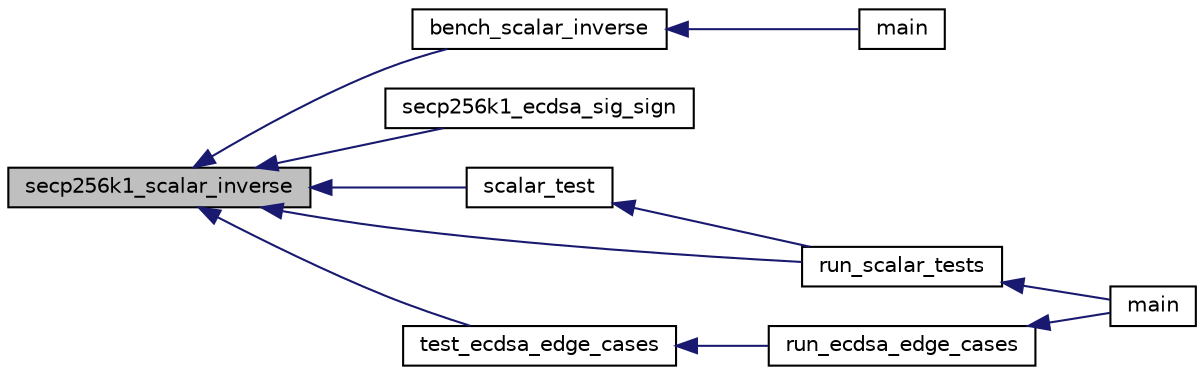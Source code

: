 digraph "secp256k1_scalar_inverse"
{
  edge [fontname="Helvetica",fontsize="10",labelfontname="Helvetica",labelfontsize="10"];
  node [fontname="Helvetica",fontsize="10",shape=record];
  rankdir="LR";
  Node555 [label="secp256k1_scalar_inverse",height=0.2,width=0.4,color="black", fillcolor="grey75", style="filled", fontcolor="black"];
  Node555 -> Node556 [dir="back",color="midnightblue",fontsize="10",style="solid",fontname="Helvetica"];
  Node556 [label="bench_scalar_inverse",height=0.2,width=0.4,color="black", fillcolor="white", style="filled",URL="$d9/d5e/bench__internal_8c.html#a3514e9903b441b8d32d09a56ea1ab203"];
  Node556 -> Node557 [dir="back",color="midnightblue",fontsize="10",style="solid",fontname="Helvetica"];
  Node557 [label="main",height=0.2,width=0.4,color="black", fillcolor="white", style="filled",URL="$d9/d5e/bench__internal_8c.html#a3c04138a5bfe5d72780bb7e82a18e627"];
  Node555 -> Node558 [dir="back",color="midnightblue",fontsize="10",style="solid",fontname="Helvetica"];
  Node558 [label="secp256k1_ecdsa_sig_sign",height=0.2,width=0.4,color="black", fillcolor="white", style="filled",URL="$d5/d27/ecdsa__impl_8h.html#a3eaa1b23550fa2ccf948e67f2c87a330"];
  Node555 -> Node559 [dir="back",color="midnightblue",fontsize="10",style="solid",fontname="Helvetica"];
  Node559 [label="scalar_test",height=0.2,width=0.4,color="black", fillcolor="white", style="filled",URL="$d5/d7f/tests_8c.html#a0ac2e9ed5b8ba27e48fba5150cebfa82"];
  Node559 -> Node560 [dir="back",color="midnightblue",fontsize="10",style="solid",fontname="Helvetica"];
  Node560 [label="run_scalar_tests",height=0.2,width=0.4,color="black", fillcolor="white", style="filled",URL="$d5/d7f/tests_8c.html#afc29a3cda8faeba097ce967f24fcb9d1"];
  Node560 -> Node561 [dir="back",color="midnightblue",fontsize="10",style="solid",fontname="Helvetica"];
  Node561 [label="main",height=0.2,width=0.4,color="black", fillcolor="white", style="filled",URL="$d5/d7f/tests_8c.html#a3c04138a5bfe5d72780bb7e82a18e627"];
  Node555 -> Node560 [dir="back",color="midnightblue",fontsize="10",style="solid",fontname="Helvetica"];
  Node555 -> Node562 [dir="back",color="midnightblue",fontsize="10",style="solid",fontname="Helvetica"];
  Node562 [label="test_ecdsa_edge_cases",height=0.2,width=0.4,color="black", fillcolor="white", style="filled",URL="$d5/d7f/tests_8c.html#abbcb27d1eb13654db9b2e281ffce021e"];
  Node562 -> Node563 [dir="back",color="midnightblue",fontsize="10",style="solid",fontname="Helvetica"];
  Node563 [label="run_ecdsa_edge_cases",height=0.2,width=0.4,color="black", fillcolor="white", style="filled",URL="$d5/d7f/tests_8c.html#ad6c8109b62ea1d0ed1b382678a2a08b1"];
  Node563 -> Node561 [dir="back",color="midnightblue",fontsize="10",style="solid",fontname="Helvetica"];
}
